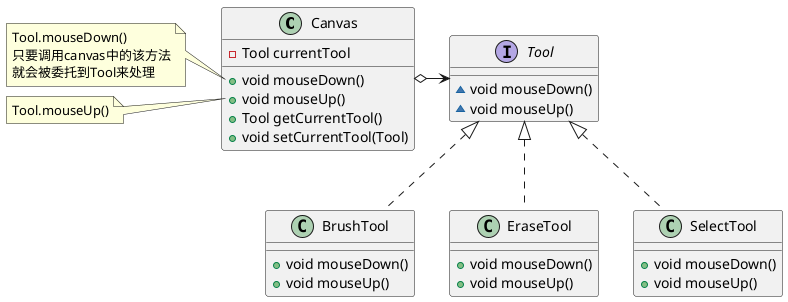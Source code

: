 @startuml
class Canvas {
- Tool currentTool
+ void mouseDown()
+ void mouseUp()
+ Tool getCurrentTool()
+ void setCurrentTool(Tool)
}
class BrushTool {
+ void mouseDown()
+ void mouseUp()
}
class EraseTool {
+ void mouseDown()
+ void mouseUp()
}
class SelectTool {
+ void mouseDown()
+ void mouseUp()
}
interface Tool {
~ void mouseDown()
~ void mouseUp()
}

'note "Tool.mouseDown()" as N1
'Canvas::mouseDown . N1
'note "Tool.mouseUp()" as N2
'Canvas::mouseUp . N2

Canvas o-> Tool

note left of Canvas::mouseDown
 Tool.mouseDown()
 只要调用canvas中的该方法
 就会被委托到Tool来处理
end note
note left of Canvas::mouseUp
 Tool.mouseUp()
end note
Tool <|.. BrushTool
Tool <|.. EraseTool
Tool <|.. SelectTool



newpage
class Context {
    request()
}
interface State {
    handle()
}
class ConcreteStateA {
    handle()
}
class ConcreteStateB {
    handle()
}
class ConcreteStateC {
    handle()
}

Context o-> State
note "state.handle()" as N1
Context ... N1

State <|.. ConcreteStateA
State <|.. ConcreteStateB
State <|.. ConcreteStateC

@enduml